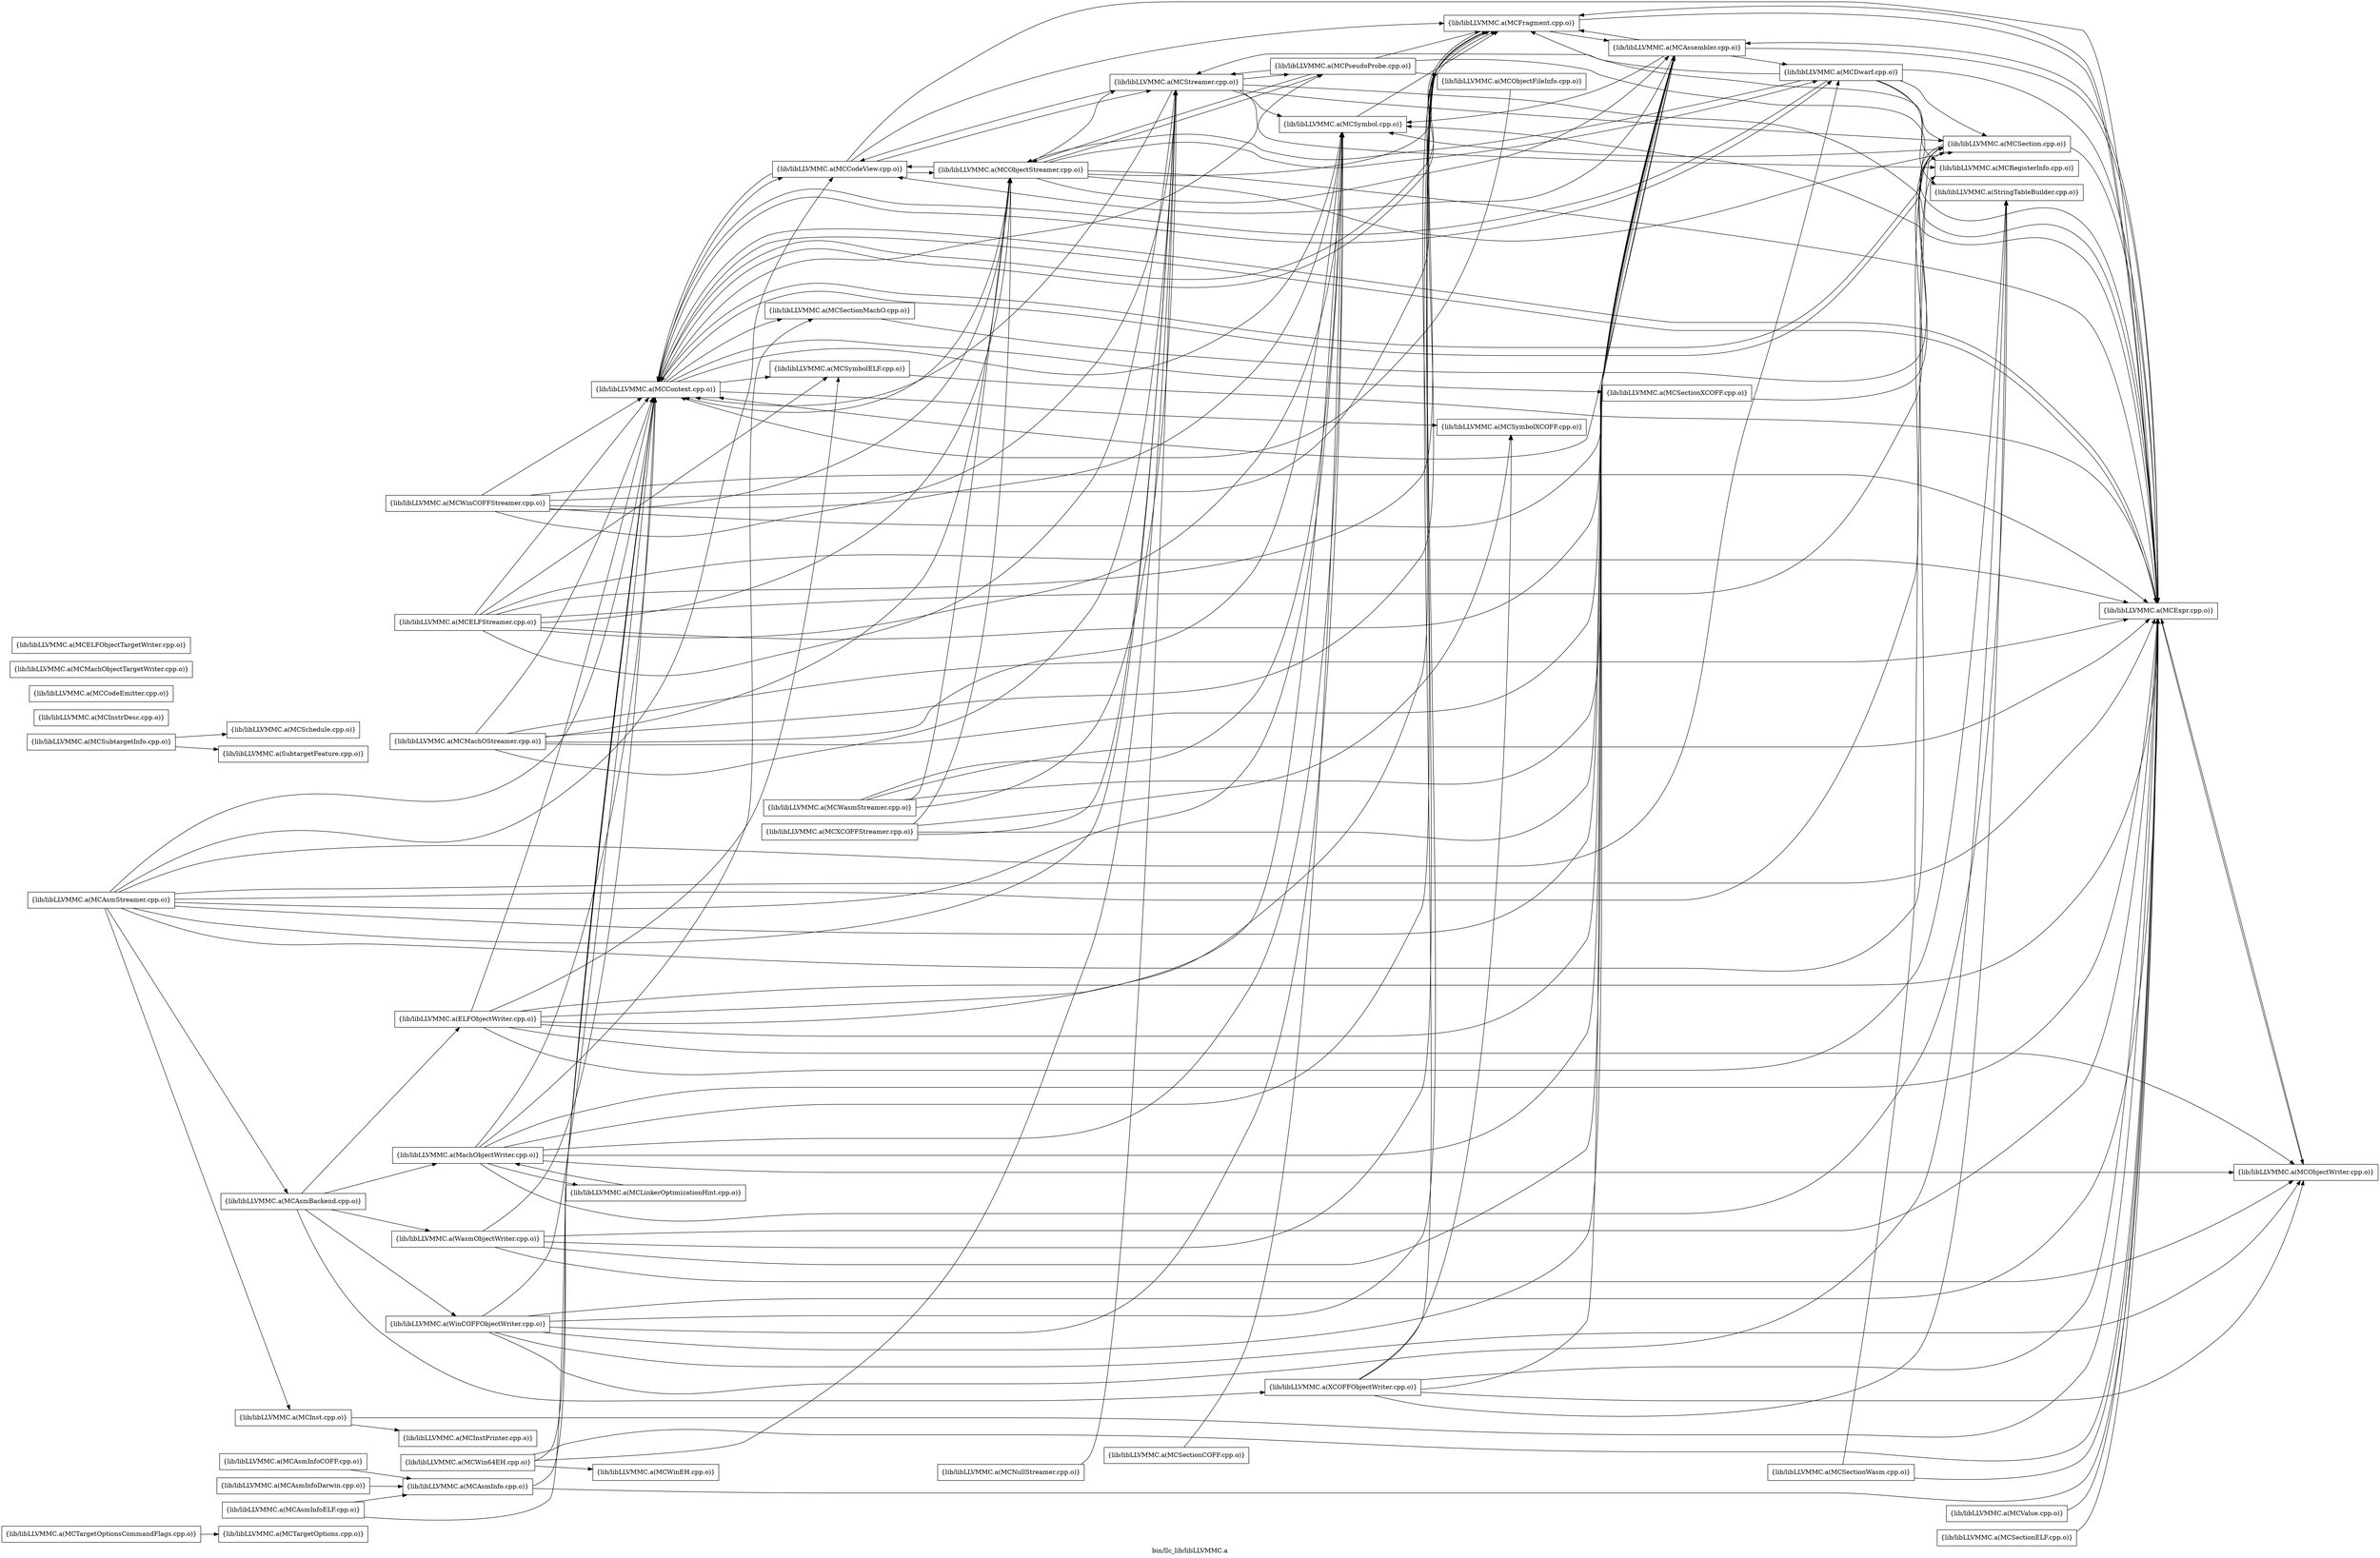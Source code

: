 digraph "bin/llc_lib/libLLVMMC.a" {
	label="bin/llc_lib/libLLVMMC.a";
	rankdir=LR;

	Node0x55d3d39c23f8 [shape=record,shape=box,group=0,label="{lib/libLLVMMC.a(MCTargetOptions.cpp.o)}"];
	Node0x55d3d39c1bd8 [shape=record,shape=box,group=0,label="{lib/libLLVMMC.a(MCTargetOptionsCommandFlags.cpp.o)}"];
	Node0x55d3d39c1bd8 -> Node0x55d3d39c23f8;
	Node0x55d3d39c7c18 [shape=record,shape=box,group=0,label="{lib/libLLVMMC.a(MCContext.cpp.o)}"];
	Node0x55d3d39c7c18 -> Node0x55d3d39c8348;
	Node0x55d3d39c7c18 -> Node0x55d3d39c8118;
	Node0x55d3d39c7c18 -> Node0x55d3d39c91a8;
	Node0x55d3d39c7c18 -> Node0x55d3d39cb368;
	Node0x55d3d39c7c18 -> Node0x55d3d39cd3e8;
	Node0x55d3d39c7c18 -> Node0x55d3d39c8488;
	Node0x55d3d39c7c18 -> Node0x55d3d39c9f18;
	Node0x55d3d39c7c18 -> Node0x55d3d39ca5a8;
	Node0x55d3d39c7c18 -> Node0x55d3d39c24e8;
	Node0x55d3d39c7c18 -> Node0x55d3d39c2358;
	Node0x55d3d39c7c18 -> Node0x55d3d39c21c8;
	Node0x55d3d39c91a8 [shape=record,shape=box,group=0,label="{lib/libLLVMMC.a(MCExpr.cpp.o)}"];
	Node0x55d3d39c91a8 -> Node0x55d3d39c7498;
	Node0x55d3d39c91a8 -> Node0x55d3d39c7c18;
	Node0x55d3d39c91a8 -> Node0x55d3d39cb368;
	Node0x55d3d39c91a8 -> Node0x55d3d39ccc68;
	Node0x55d3d39c91a8 -> Node0x55d3d39c24e8;
	Node0x55d3d39c1d68 [shape=record,shape=box,group=0,label="{lib/libLLVMMC.a(MCSubtargetInfo.cpp.o)}"];
	Node0x55d3d39c1d68 -> Node0x55d3d39c8208;
	Node0x55d3d39c1d68 -> Node0x55d3d39e21f8;
	Node0x55d3d39cb228 [shape=record,shape=box,group=0,label="{lib/libLLVMMC.a(MCStreamer.cpp.o)}"];
	Node0x55d3d39cb228 -> Node0x55d3d39c8348;
	Node0x55d3d39cb228 -> Node0x55d3d39c7c18;
	Node0x55d3d39cb228 -> Node0x55d3d39c91a8;
	Node0x55d3d39cb228 -> Node0x55d3d39cd3e8;
	Node0x55d3d39cb228 -> Node0x55d3d39cb9a8;
	Node0x55d3d39cb228 -> Node0x55d3d39c8488;
	Node0x55d3d39cb228 -> Node0x55d3d39c24e8;
	Node0x55d3d39c24e8 [shape=record,shape=box,group=0,label="{lib/libLLVMMC.a(MCSymbol.cpp.o)}"];
	Node0x55d3d39c24e8 -> Node0x55d3d39cb368;
	Node0x55d3d39cfa08 [shape=record,shape=box,group=0,label="{lib/libLLVMMC.a(MCInstrDesc.cpp.o)}"];
	Node0x55d3d39cb9a8 [shape=record,shape=box,group=0,label="{lib/libLLVMMC.a(MCRegisterInfo.cpp.o)}"];
	Node0x55d3d39c8208 [shape=record,shape=box,group=0,label="{lib/libLLVMMC.a(MCSchedule.cpp.o)}"];
	Node0x55d3d39bd588 [shape=record,shape=box,group=0,label="{lib/libLLVMMC.a(MCInstPrinter.cpp.o)}"];
	Node0x55d3d39d0318 [shape=record,shape=box,group=0,label="{lib/libLLVMMC.a(MCAsmInfo.cpp.o)}"];
	Node0x55d3d39d0318 -> Node0x55d3d39c7c18;
	Node0x55d3d39d0318 -> Node0x55d3d39c91a8;
	Node0x55d3d39cf3c8 [shape=record,shape=box,group=0,label="{lib/libLLVMMC.a(MCAsmBackend.cpp.o)}"];
	Node0x55d3d39cf3c8 -> Node0x55d3d39cf648;
	Node0x55d3d39cf3c8 -> Node0x55d3d39c6318;
	Node0x55d3d39cf3c8 -> Node0x55d3d39e1f28;
	Node0x55d3d39cf3c8 -> Node0x55d3d39e2838;
	Node0x55d3d39cf3c8 -> Node0x55d3d39e3918;
	Node0x55d3d39c7498 [shape=record,shape=box,group=0,label="{lib/libLLVMMC.a(MCAssembler.cpp.o)}"];
	Node0x55d3d39c7498 -> Node0x55d3d39c8348;
	Node0x55d3d39c7498 -> Node0x55d3d39c7c18;
	Node0x55d3d39c7498 -> Node0x55d3d39c8118;
	Node0x55d3d39c7498 -> Node0x55d3d39c91a8;
	Node0x55d3d39c7498 -> Node0x55d3d39cb368;
	Node0x55d3d39c7498 -> Node0x55d3d39c24e8;
	Node0x55d3d39cb368 [shape=record,shape=box,group=0,label="{lib/libLLVMMC.a(MCFragment.cpp.o)}"];
	Node0x55d3d39cb368 -> Node0x55d3d39c7498;
	Node0x55d3d39cb368 -> Node0x55d3d39c7c18;
	Node0x55d3d39cb368 -> Node0x55d3d39c91a8;
	Node0x55d3d39bd2b8 [shape=record,shape=box,group=0,label="{lib/libLLVMMC.a(MCInst.cpp.o)}"];
	Node0x55d3d39bd2b8 -> Node0x55d3d39c91a8;
	Node0x55d3d39bd2b8 -> Node0x55d3d39bd588;
	Node0x55d3d39ccf38 [shape=record,shape=box,group=0,label="{lib/libLLVMMC.a(MCObjectStreamer.cpp.o)}"];
	Node0x55d3d39ccf38 -> Node0x55d3d39c7498;
	Node0x55d3d39ccf38 -> Node0x55d3d39c8348;
	Node0x55d3d39ccf38 -> Node0x55d3d39c7c18;
	Node0x55d3d39ccf38 -> Node0x55d3d39c8118;
	Node0x55d3d39ccf38 -> Node0x55d3d39c91a8;
	Node0x55d3d39ccf38 -> Node0x55d3d39cb368;
	Node0x55d3d39ccf38 -> Node0x55d3d39cd3e8;
	Node0x55d3d39ccf38 -> Node0x55d3d39c8488;
	Node0x55d3d39ccf38 -> Node0x55d3d39cb228;
	Node0x55d3d39bcc78 [shape=record,shape=box,group=0,label="{lib/libLLVMMC.a(MCAsmInfoCOFF.cpp.o)}"];
	Node0x55d3d39bcc78 -> Node0x55d3d39d0318;
	Node0x55d3d39bd358 [shape=record,shape=box,group=0,label="{lib/libLLVMMC.a(MCAsmInfoDarwin.cpp.o)}"];
	Node0x55d3d39bd358 -> Node0x55d3d39d0318;
	Node0x55d3d39cf378 [shape=record,shape=box,group=0,label="{lib/libLLVMMC.a(MCAsmInfoELF.cpp.o)}"];
	Node0x55d3d39cf378 -> Node0x55d3d39d0318;
	Node0x55d3d39cf378 -> Node0x55d3d39c7c18;
	Node0x55d3d39c6d18 [shape=record,shape=box,group=0,label="{lib/libLLVMMC.a(MCCodeEmitter.cpp.o)}"];
	Node0x55d3d39cfe18 [shape=record,shape=box,group=0,label="{lib/libLLVMMC.a(MCMachObjectTargetWriter.cpp.o)}"];
	Node0x55d3d39c6318 [shape=record,shape=box,group=0,label="{lib/libLLVMMC.a(MachObjectWriter.cpp.o)}"];
	Node0x55d3d39c6318 -> Node0x55d3d39c7498;
	Node0x55d3d39c6318 -> Node0x55d3d39c7c18;
	Node0x55d3d39c6318 -> Node0x55d3d39c91a8;
	Node0x55d3d39c6318 -> Node0x55d3d39cb368;
	Node0x55d3d39c6318 -> Node0x55d3d39ccc68;
	Node0x55d3d39c6318 -> Node0x55d3d39c9f18;
	Node0x55d3d39c6318 -> Node0x55d3d39c24e8;
	Node0x55d3d39c6318 -> Node0x55d3d39c5238;
	Node0x55d3d39c6318 -> Node0x55d3d39e1b68;
	Node0x55d3d39c96f8 [shape=record,shape=box,group=0,label="{lib/libLLVMMC.a(MCELFObjectTargetWriter.cpp.o)}"];
	Node0x55d3d39c32f8 [shape=record,shape=box,group=0,label="{lib/libLLVMMC.a(MCValue.cpp.o)}"];
	Node0x55d3d39c32f8 -> Node0x55d3d39c91a8;
	Node0x55d3d39e2838 [shape=record,shape=box,group=0,label="{lib/libLLVMMC.a(WinCOFFObjectWriter.cpp.o)}"];
	Node0x55d3d39e2838 -> Node0x55d3d39c7498;
	Node0x55d3d39e2838 -> Node0x55d3d39c7c18;
	Node0x55d3d39e2838 -> Node0x55d3d39c91a8;
	Node0x55d3d39e2838 -> Node0x55d3d39cb368;
	Node0x55d3d39e2838 -> Node0x55d3d39ccc68;
	Node0x55d3d39e2838 -> Node0x55d3d39c24e8;
	Node0x55d3d39e2838 -> Node0x55d3d39e1b68;
	Node0x55d3d39c3168 [shape=record,shape=box,group=0,label="{lib/libLLVMMC.a(MCWin64EH.cpp.o)}"];
	Node0x55d3d39c3168 -> Node0x55d3d39c7c18;
	Node0x55d3d39c3168 -> Node0x55d3d39c91a8;
	Node0x55d3d39c3168 -> Node0x55d3d39cb228;
	Node0x55d3d39c3168 -> Node0x55d3d39c3f28;
	Node0x55d3d39c46a8 [shape=record,shape=box,group=0,label="{lib/libLLVMMC.a(MCWinCOFFStreamer.cpp.o)}"];
	Node0x55d3d39c46a8 -> Node0x55d3d39c7498;
	Node0x55d3d39c46a8 -> Node0x55d3d39c7c18;
	Node0x55d3d39c46a8 -> Node0x55d3d39c91a8;
	Node0x55d3d39c46a8 -> Node0x55d3d39cb368;
	Node0x55d3d39c46a8 -> Node0x55d3d39ccf38;
	Node0x55d3d39c46a8 -> Node0x55d3d39cb228;
	Node0x55d3d39c46a8 -> Node0x55d3d39c24e8;
	Node0x55d3d39c3f28 [shape=record,shape=box,group=0,label="{lib/libLLVMMC.a(MCWinEH.cpp.o)}"];
	Node0x55d3d39c8348 [shape=record,shape=box,group=0,label="{lib/libLLVMMC.a(MCCodeView.cpp.o)}"];
	Node0x55d3d39c8348 -> Node0x55d3d39c7c18;
	Node0x55d3d39c8348 -> Node0x55d3d39c91a8;
	Node0x55d3d39c8348 -> Node0x55d3d39cb368;
	Node0x55d3d39c8348 -> Node0x55d3d39ccf38;
	Node0x55d3d39c8348 -> Node0x55d3d39cb228;
	Node0x55d3d39cedd8 [shape=record,shape=box,group=0,label="{lib/libLLVMMC.a(MCObjectFileInfo.cpp.o)}"];
	Node0x55d3d39cedd8 -> Node0x55d3d39c7c18;
	Node0x55d3d39c8118 [shape=record,shape=box,group=0,label="{lib/libLLVMMC.a(MCDwarf.cpp.o)}"];
	Node0x55d3d39c8118 -> Node0x55d3d39c7c18;
	Node0x55d3d39c8118 -> Node0x55d3d39c91a8;
	Node0x55d3d39c8118 -> Node0x55d3d39ccf38;
	Node0x55d3d39c8118 -> Node0x55d3d39cb9a8;
	Node0x55d3d39c8118 -> Node0x55d3d39c8488;
	Node0x55d3d39c8118 -> Node0x55d3d39cb228;
	Node0x55d3d39c8118 -> Node0x55d3d39e1b68;
	Node0x55d3d39e21f8 [shape=record,shape=box,group=0,label="{lib/libLLVMMC.a(SubtargetFeature.cpp.o)}"];
	Node0x55d3d39c7268 [shape=record,shape=box,group=0,label="{lib/libLLVMMC.a(MCAsmStreamer.cpp.o)}"];
	Node0x55d3d39c7268 -> Node0x55d3d39cf3c8;
	Node0x55d3d39c7268 -> Node0x55d3d39c7498;
	Node0x55d3d39c7268 -> Node0x55d3d39c8348;
	Node0x55d3d39c7268 -> Node0x55d3d39c7c18;
	Node0x55d3d39c7268 -> Node0x55d3d39c8118;
	Node0x55d3d39c7268 -> Node0x55d3d39c91a8;
	Node0x55d3d39c7268 -> Node0x55d3d39bd2b8;
	Node0x55d3d39c7268 -> Node0x55d3d39cb9a8;
	Node0x55d3d39c7268 -> Node0x55d3d39c8488;
	Node0x55d3d39c7268 -> Node0x55d3d39cb228;
	Node0x55d3d39c7268 -> Node0x55d3d39c24e8;
	Node0x55d3d39c8ed8 [shape=record,shape=box,group=0,label="{lib/libLLVMMC.a(MCELFStreamer.cpp.o)}"];
	Node0x55d3d39c8ed8 -> Node0x55d3d39c7498;
	Node0x55d3d39c8ed8 -> Node0x55d3d39c7c18;
	Node0x55d3d39c8ed8 -> Node0x55d3d39c91a8;
	Node0x55d3d39c8ed8 -> Node0x55d3d39cb368;
	Node0x55d3d39c8ed8 -> Node0x55d3d39ccf38;
	Node0x55d3d39c8ed8 -> Node0x55d3d39c8488;
	Node0x55d3d39c8ed8 -> Node0x55d3d39cb228;
	Node0x55d3d39c8ed8 -> Node0x55d3d39c24e8;
	Node0x55d3d39c8ed8 -> Node0x55d3d39c2358;
	Node0x55d3d39d0188 [shape=record,shape=box,group=0,label="{lib/libLLVMMC.a(MCMachOStreamer.cpp.o)}"];
	Node0x55d3d39d0188 -> Node0x55d3d39c7498;
	Node0x55d3d39d0188 -> Node0x55d3d39c7c18;
	Node0x55d3d39d0188 -> Node0x55d3d39c91a8;
	Node0x55d3d39d0188 -> Node0x55d3d39cb368;
	Node0x55d3d39d0188 -> Node0x55d3d39ccf38;
	Node0x55d3d39d0188 -> Node0x55d3d39cb228;
	Node0x55d3d39d0188 -> Node0x55d3d39c24e8;
	Node0x55d3d39cde38 [shape=record,shape=box,group=0,label="{lib/libLLVMMC.a(MCNullStreamer.cpp.o)}"];
	Node0x55d3d39cde38 -> Node0x55d3d39cb228;
	Node0x55d3d39c38e8 [shape=record,shape=box,group=0,label="{lib/libLLVMMC.a(MCWasmStreamer.cpp.o)}"];
	Node0x55d3d39c38e8 -> Node0x55d3d39c7498;
	Node0x55d3d39c38e8 -> Node0x55d3d39c91a8;
	Node0x55d3d39c38e8 -> Node0x55d3d39ccf38;
	Node0x55d3d39c38e8 -> Node0x55d3d39cb228;
	Node0x55d3d39c38e8 -> Node0x55d3d39c24e8;
	Node0x55d3d39c4338 [shape=record,shape=box,group=0,label="{lib/libLLVMMC.a(MCXCOFFStreamer.cpp.o)}"];
	Node0x55d3d39c4338 -> Node0x55d3d39c7498;
	Node0x55d3d39c4338 -> Node0x55d3d39ccf38;
	Node0x55d3d39c4338 -> Node0x55d3d39cb228;
	Node0x55d3d39c4338 -> Node0x55d3d39c21c8;
	Node0x55d3d39c9f18 [shape=record,shape=box,group=0,label="{lib/libLLVMMC.a(MCSectionMachO.cpp.o)}"];
	Node0x55d3d39c9f18 -> Node0x55d3d39c8488;
	Node0x55d3d39c21c8 [shape=record,shape=box,group=0,label="{lib/libLLVMMC.a(MCSymbolXCOFF.cpp.o)}"];
	Node0x55d3d39cf648 [shape=record,shape=box,group=0,label="{lib/libLLVMMC.a(ELFObjectWriter.cpp.o)}"];
	Node0x55d3d39cf648 -> Node0x55d3d39c7498;
	Node0x55d3d39cf648 -> Node0x55d3d39c7c18;
	Node0x55d3d39cf648 -> Node0x55d3d39c91a8;
	Node0x55d3d39cf648 -> Node0x55d3d39cb368;
	Node0x55d3d39cf648 -> Node0x55d3d39ccc68;
	Node0x55d3d39cf648 -> Node0x55d3d39c24e8;
	Node0x55d3d39cf648 -> Node0x55d3d39c2358;
	Node0x55d3d39cf648 -> Node0x55d3d39e1b68;
	Node0x55d3d39e1f28 [shape=record,shape=box,group=0,label="{lib/libLLVMMC.a(WasmObjectWriter.cpp.o)}"];
	Node0x55d3d39e1f28 -> Node0x55d3d39c7498;
	Node0x55d3d39e1f28 -> Node0x55d3d39c7c18;
	Node0x55d3d39e1f28 -> Node0x55d3d39c91a8;
	Node0x55d3d39e1f28 -> Node0x55d3d39cb368;
	Node0x55d3d39e1f28 -> Node0x55d3d39ccc68;
	Node0x55d3d39e3918 [shape=record,shape=box,group=0,label="{lib/libLLVMMC.a(XCOFFObjectWriter.cpp.o)}"];
	Node0x55d3d39e3918 -> Node0x55d3d39c7498;
	Node0x55d3d39e3918 -> Node0x55d3d39c91a8;
	Node0x55d3d39e3918 -> Node0x55d3d39cb368;
	Node0x55d3d39e3918 -> Node0x55d3d39ccc68;
	Node0x55d3d39e3918 -> Node0x55d3d39c21c8;
	Node0x55d3d39e3918 -> Node0x55d3d39e1b68;
	Node0x55d3d39ccc68 [shape=record,shape=box,group=0,label="{lib/libLLVMMC.a(MCObjectWriter.cpp.o)}"];
	Node0x55d3d39ccc68 -> Node0x55d3d39c91a8;
	Node0x55d3d39c2358 [shape=record,shape=box,group=0,label="{lib/libLLVMMC.a(MCSymbolELF.cpp.o)}"];
	Node0x55d3d39c2358 -> Node0x55d3d39c91a8;
	Node0x55d3d39e1b68 [shape=record,shape=box,group=0,label="{lib/libLLVMMC.a(StringTableBuilder.cpp.o)}"];
	Node0x55d3d39c8488 [shape=record,shape=box,group=0,label="{lib/libLLVMMC.a(MCSection.cpp.o)}"];
	Node0x55d3d39c8488 -> Node0x55d3d39c7c18;
	Node0x55d3d39c8488 -> Node0x55d3d39c91a8;
	Node0x55d3d39c8488 -> Node0x55d3d39cb368;
	Node0x55d3d39c8488 -> Node0x55d3d39c24e8;
	Node0x55d3d39cd3e8 [shape=record,shape=box,group=0,label="{lib/libLLVMMC.a(MCPseudoProbe.cpp.o)}"];
	Node0x55d3d39cd3e8 -> Node0x55d3d39c91a8;
	Node0x55d3d39cd3e8 -> Node0x55d3d39cb368;
	Node0x55d3d39cd3e8 -> Node0x55d3d39cedd8;
	Node0x55d3d39cd3e8 -> Node0x55d3d39ccf38;
	Node0x55d3d39cd3e8 -> Node0x55d3d39cb228;
	Node0x55d3d39ca5a8 [shape=record,shape=box,group=0,label="{lib/libLLVMMC.a(MCSectionXCOFF.cpp.o)}"];
	Node0x55d3d39ca5a8 -> Node0x55d3d39c8488;
	Node0x55d3d39c9158 [shape=record,shape=box,group=0,label="{lib/libLLVMMC.a(MCSectionCOFF.cpp.o)}"];
	Node0x55d3d39c9158 -> Node0x55d3d39c24e8;
	Node0x55d3d39c9388 [shape=record,shape=box,group=0,label="{lib/libLLVMMC.a(MCSectionELF.cpp.o)}"];
	Node0x55d3d39c9388 -> Node0x55d3d39c91a8;
	Node0x55d3d39ca288 [shape=record,shape=box,group=0,label="{lib/libLLVMMC.a(MCSectionWasm.cpp.o)}"];
	Node0x55d3d39ca288 -> Node0x55d3d39c91a8;
	Node0x55d3d39ca288 -> Node0x55d3d39c8488;
	Node0x55d3d39c5238 [shape=record,shape=box,group=0,label="{lib/libLLVMMC.a(MCLinkerOptimizationHint.cpp.o)}"];
	Node0x55d3d39c5238 -> Node0x55d3d39c6318;
}
